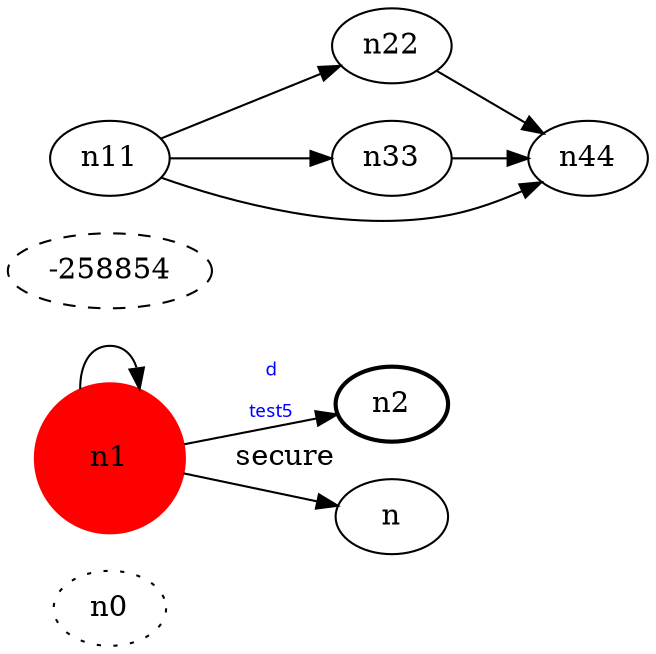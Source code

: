 digraph test5 {
	rankdir=LR;
	fontcolor=blue; /* c0; c-14978; c0 -- c129 */
	n0 [style=dotted, fillcolor="#123456"]; // c2; c3; c3; c3; c2 -- c3
	n1 [height=1, width=1, color=red, style=filled];
	n2 [style=bold, xlabel="secure"];
	n1 -> n1 -> n-258854[style=dashed];
	n1 -> n2 [fontname="comic sans", label="d\n\l\G", fontcolor=blue, fontsize=9];
	n11 -> n22;
	n11 -> n33;
	n11 -> n44;
	n22 -> n44;
	n33 -> n44;
}
